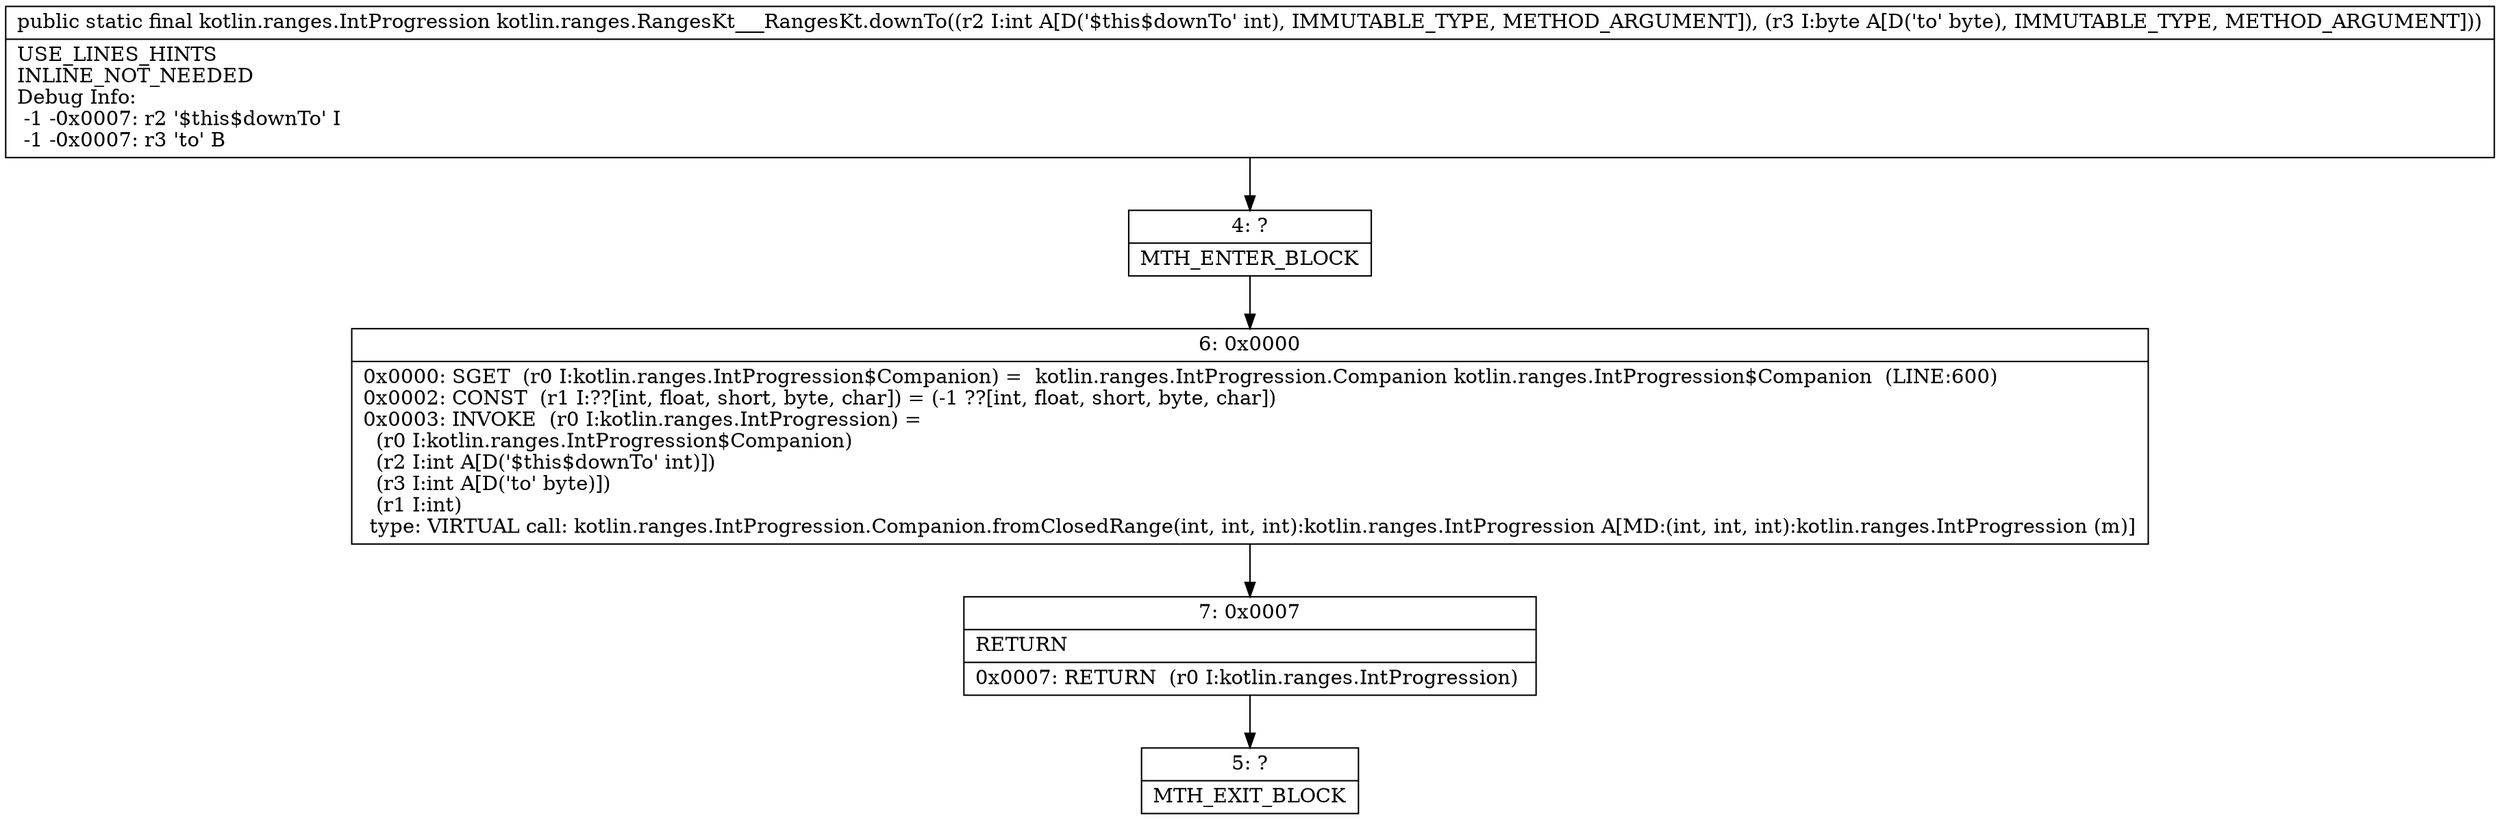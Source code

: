 digraph "CFG forkotlin.ranges.RangesKt___RangesKt.downTo(IB)Lkotlin\/ranges\/IntProgression;" {
Node_4 [shape=record,label="{4\:\ ?|MTH_ENTER_BLOCK\l}"];
Node_6 [shape=record,label="{6\:\ 0x0000|0x0000: SGET  (r0 I:kotlin.ranges.IntProgression$Companion) =  kotlin.ranges.IntProgression.Companion kotlin.ranges.IntProgression$Companion  (LINE:600)\l0x0002: CONST  (r1 I:??[int, float, short, byte, char]) = (\-1 ??[int, float, short, byte, char]) \l0x0003: INVOKE  (r0 I:kotlin.ranges.IntProgression) = \l  (r0 I:kotlin.ranges.IntProgression$Companion)\l  (r2 I:int A[D('$this$downTo' int)])\l  (r3 I:int A[D('to' byte)])\l  (r1 I:int)\l type: VIRTUAL call: kotlin.ranges.IntProgression.Companion.fromClosedRange(int, int, int):kotlin.ranges.IntProgression A[MD:(int, int, int):kotlin.ranges.IntProgression (m)]\l}"];
Node_7 [shape=record,label="{7\:\ 0x0007|RETURN\l|0x0007: RETURN  (r0 I:kotlin.ranges.IntProgression) \l}"];
Node_5 [shape=record,label="{5\:\ ?|MTH_EXIT_BLOCK\l}"];
MethodNode[shape=record,label="{public static final kotlin.ranges.IntProgression kotlin.ranges.RangesKt___RangesKt.downTo((r2 I:int A[D('$this$downTo' int), IMMUTABLE_TYPE, METHOD_ARGUMENT]), (r3 I:byte A[D('to' byte), IMMUTABLE_TYPE, METHOD_ARGUMENT]))  | USE_LINES_HINTS\lINLINE_NOT_NEEDED\lDebug Info:\l  \-1 \-0x0007: r2 '$this$downTo' I\l  \-1 \-0x0007: r3 'to' B\l}"];
MethodNode -> Node_4;Node_4 -> Node_6;
Node_6 -> Node_7;
Node_7 -> Node_5;
}

